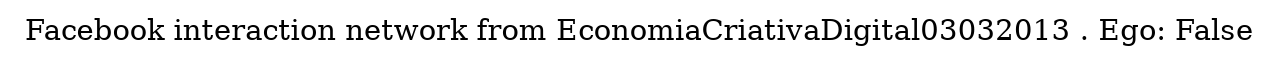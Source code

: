 digraph  {
	graph [label="Facebook interaction network from EconomiaCriativaDigital03032013 . Ego: False"];
}
